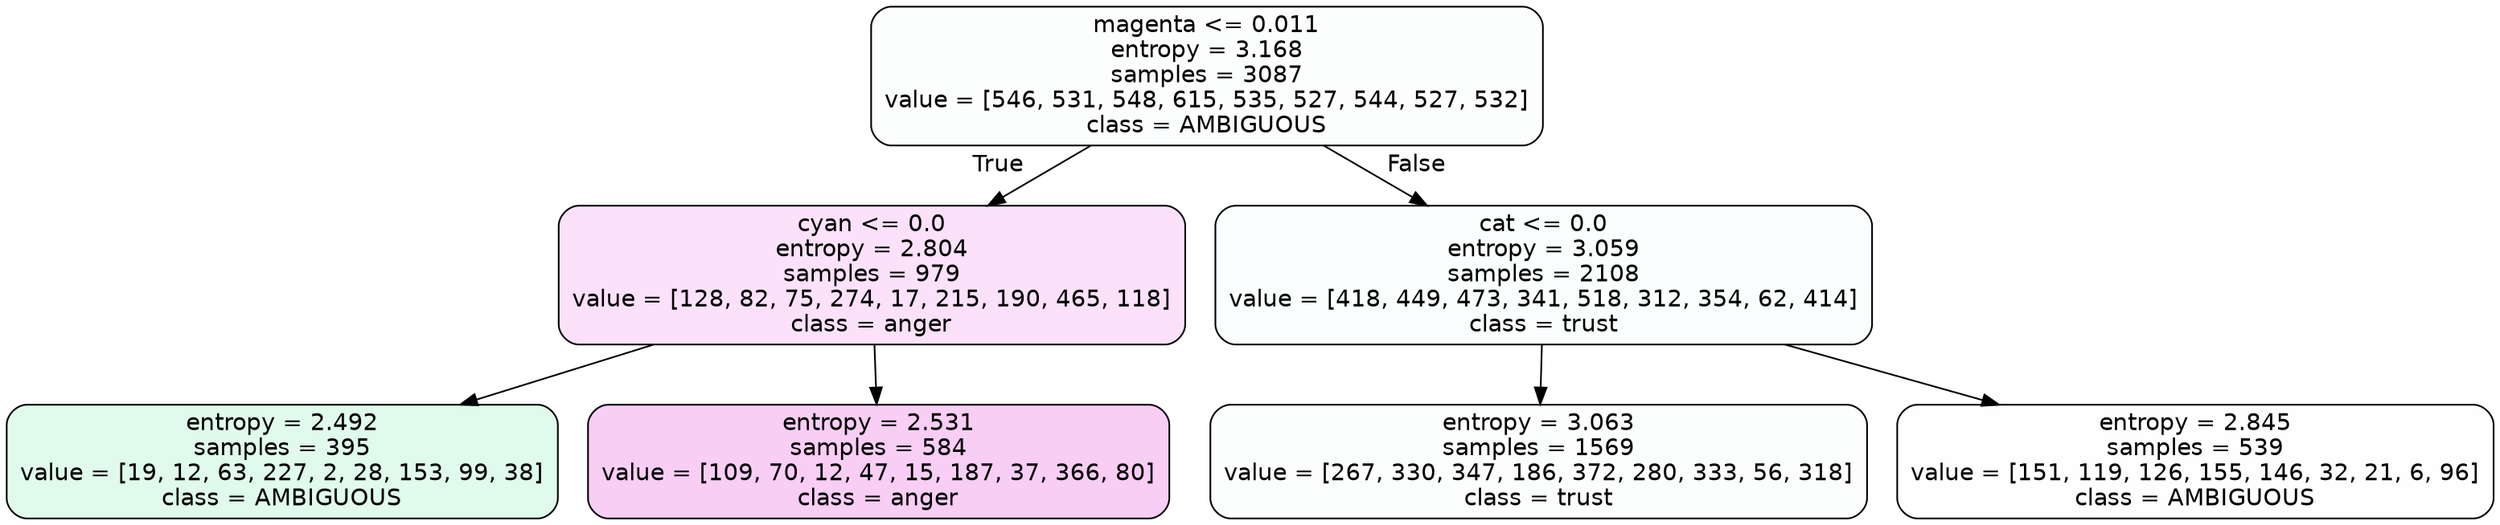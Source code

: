 digraph Tree {
node [shape=box, style="filled, rounded", color="black", fontname=helvetica] ;
edge [fontname=helvetica] ;
0 [label="magenta <= 0.011\nentropy = 3.168\nsamples = 3087\nvalue = [546, 531, 548, 615, 535, 527, 544, 527, 532]\nclass = AMBIGUOUS", fillcolor="#39e58104"] ;
1 [label="cyan <= 0.0\nentropy = 2.804\nsamples = 979\nvalue = [128, 82, 75, 274, 17, 215, 190, 465, 118]\nclass = anger", fillcolor="#e539d726"] ;
0 -> 1 [labeldistance=2.5, labelangle=45, headlabel="True"] ;
2 [label="entropy = 2.492\nsamples = 395\nvalue = [19, 12, 63, 227, 2, 28, 153, 99, 38]\nclass = AMBIGUOUS", fillcolor="#39e58127"] ;
1 -> 2 ;
3 [label="entropy = 2.531\nsamples = 584\nvalue = [109, 70, 12, 47, 15, 187, 37, 366, 80]\nclass = anger", fillcolor="#e539d73e"] ;
1 -> 3 ;
4 [label="cat <= 0.0\nentropy = 3.059\nsamples = 2108\nvalue = [418, 449, 473, 341, 518, 312, 354, 62, 414]\nclass = trust", fillcolor="#39d7e504"] ;
0 -> 4 [labeldistance=2.5, labelangle=-45, headlabel="False"] ;
5 [label="entropy = 3.063\nsamples = 1569\nvalue = [267, 330, 347, 186, 372, 280, 333, 56, 318]\nclass = trust", fillcolor="#39d7e503"] ;
4 -> 5 ;
6 [label="entropy = 2.845\nsamples = 539\nvalue = [151, 119, 126, 155, 146, 32, 21, 6, 96]\nclass = AMBIGUOUS", fillcolor="#39e58101"] ;
4 -> 6 ;
}